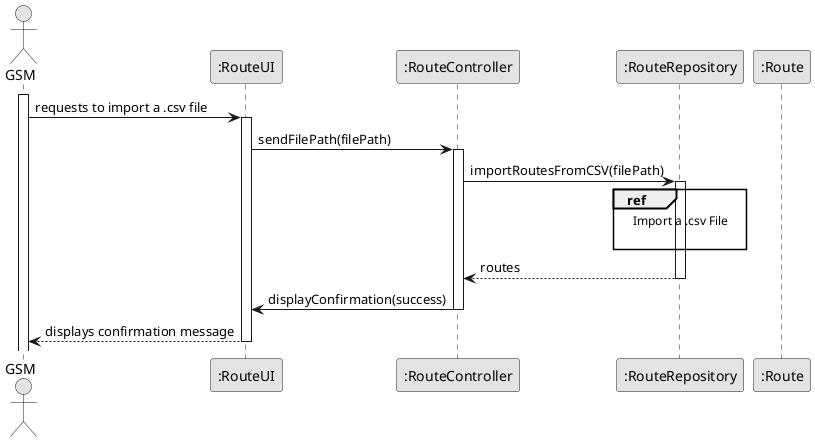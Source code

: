 @startuml
skinparam monochrome true
skinparam packageStyle rectangle
skinparam shadowing false

actor "GSM" as GSM
participant ":RouteUI" as UI
participant ":RouteController" as CTR
participant ":RouteRepository" as Repository
participant ":Route" as Importer

activate GSM

GSM -> UI : requests to import a .csv file
activate UI

UI -> CTR : sendFilePath(filePath)
activate CTR

CTR -> Repository : importRoutesFromCSV(filePath)
activate Repository

ref over Repository
                                Import a .csv File

                            end ref

Repository --> CTR: routes
deactivate Repository

CTR -> UI : displayConfirmation(success)
deactivate CTR

UI --> GSM : displays confirmation message
deactivate UI

@enduml
